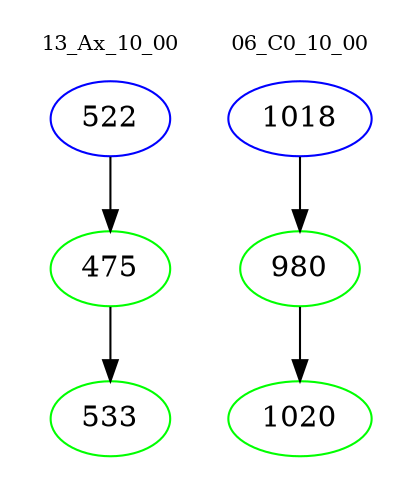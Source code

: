 digraph{
subgraph cluster_0 {
color = white
label = "13_Ax_10_00";
fontsize=10;
T0_522 [label="522", color="blue"]
T0_522 -> T0_475 [color="black"]
T0_475 [label="475", color="green"]
T0_475 -> T0_533 [color="black"]
T0_533 [label="533", color="green"]
}
subgraph cluster_1 {
color = white
label = "06_C0_10_00";
fontsize=10;
T1_1018 [label="1018", color="blue"]
T1_1018 -> T1_980 [color="black"]
T1_980 [label="980", color="green"]
T1_980 -> T1_1020 [color="black"]
T1_1020 [label="1020", color="green"]
}
}
